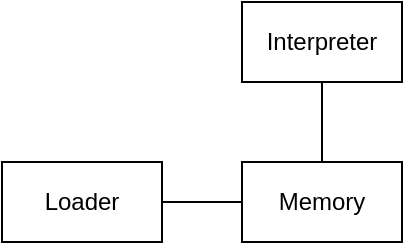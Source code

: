 <mxfile version="21.6.1" type="device">
  <diagram name="Page-1" id="JvXCb1n84xLckFWvC2jM">
    <mxGraphModel dx="574" dy="335" grid="1" gridSize="10" guides="1" tooltips="1" connect="1" arrows="1" fold="1" page="1" pageScale="1" pageWidth="850" pageHeight="1100" math="0" shadow="0">
      <root>
        <mxCell id="0" />
        <mxCell id="1" parent="0" />
        <mxCell id="r2Iv9I-ec3lTBK6Y12Fj-1" value="Loader" style="rounded=0;whiteSpace=wrap;html=1;" vertex="1" parent="1">
          <mxGeometry x="240" y="280" width="80" height="40" as="geometry" />
        </mxCell>
        <mxCell id="r2Iv9I-ec3lTBK6Y12Fj-2" value="Interpreter" style="rounded=0;whiteSpace=wrap;html=1;" vertex="1" parent="1">
          <mxGeometry x="360" y="200" width="80" height="40" as="geometry" />
        </mxCell>
        <mxCell id="r2Iv9I-ec3lTBK6Y12Fj-3" value="Memory" style="rounded=0;whiteSpace=wrap;html=1;" vertex="1" parent="1">
          <mxGeometry x="360" y="280" width="80" height="40" as="geometry" />
        </mxCell>
        <mxCell id="r2Iv9I-ec3lTBK6Y12Fj-5" value="" style="endArrow=none;html=1;rounded=0;" edge="1" parent="1" source="r2Iv9I-ec3lTBK6Y12Fj-1" target="r2Iv9I-ec3lTBK6Y12Fj-3">
          <mxGeometry width="50" height="50" relative="1" as="geometry">
            <mxPoint x="400" y="310" as="sourcePoint" />
            <mxPoint x="450" y="260" as="targetPoint" />
          </mxGeometry>
        </mxCell>
        <mxCell id="r2Iv9I-ec3lTBK6Y12Fj-6" value="" style="endArrow=none;html=1;rounded=0;" edge="1" parent="1" source="r2Iv9I-ec3lTBK6Y12Fj-3" target="r2Iv9I-ec3lTBK6Y12Fj-2">
          <mxGeometry width="50" height="50" relative="1" as="geometry">
            <mxPoint x="400" y="310" as="sourcePoint" />
            <mxPoint x="450" y="260" as="targetPoint" />
          </mxGeometry>
        </mxCell>
      </root>
    </mxGraphModel>
  </diagram>
</mxfile>
